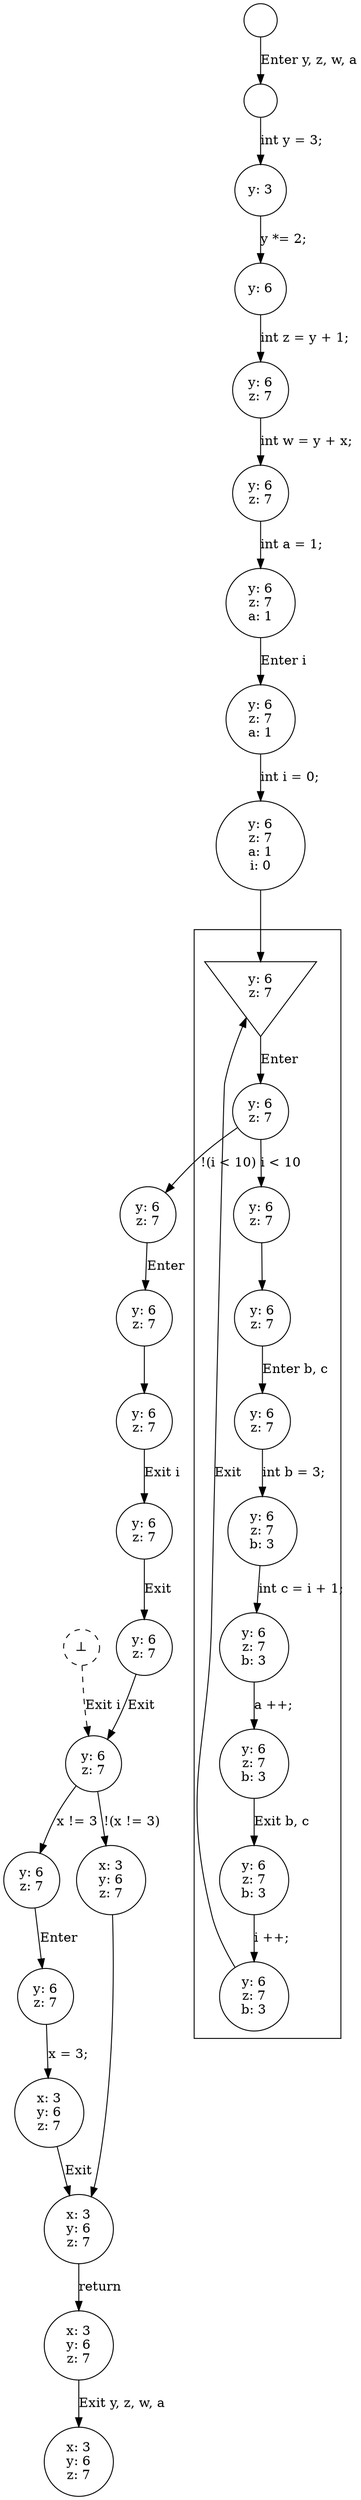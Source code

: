 digraph G {
  fontname="fixed";
  node [shape=circle, ];
  cp1 [label=<y: 6<br />z: 7<br />a: 1<br />i: 0>, ];
  cp2 [label=<y: 6<br />z: 7>, ];
  cp3 [label=<x: 3<br />y: 6<br />z: 7>, ];
  cp4 [label=<y: 6<br />z: 7<br />b: 3>, ];
  cp5 [label=<y: 6<br />z: 7<br />a: 1>, ];
  cp6 [label=<y: 6<br />z: 7>, ];
  cp7 [label=<y: 6<br />z: 7>, ];
  cp8 [label=<y: 6<br />z: 7<br />a: 1>, ];
  cp9 [label=<x: 3<br />y: 6<br />z: 7>, ];
  cp10 [label=<y: 6<br />z: 7>, ];
  cp11 [label=< >, ];
  cp12 [label=<y: 6<br />z: 7>, ];
  cp13 [label=<y: 6<br />z: 7<br />b: 3>, ];
  cp14 [label=<x: 3<br />y: 6<br />z: 7>, ];
  cp15 [label=<⊥>, style="dashed", ];
  cp16 [label=<x: 3<br />y: 6<br />z: 7>, ];
  cp17 [label=<y: 6<br />z: 7>, ];
  cp18 [label=< >, ];
  cp19 [label=<x: 3<br />y: 6<br />z: 7>, ];
  cp20 [label=<y: 6<br />z: 7<br />b: 3>, ];
  cp21 [label=<y: 6<br />z: 7>, ];
  cp22 [label=<y: 6<br />z: 7<br />b: 3>, ];
  cp23 [label=<y: 6>, ];
  cp24 [label=<y: 6<br />z: 7>, ];
  cp25 [label=<y: 3>, ];
  cp26 [label=<y: 6<br />z: 7>, ];
  cp27 [label=<y: 6<br />z: 7>, ];
  cp28 [label=<y: 6<br />z: 7>, ];
  cp29 [label=<y: 6<br />z: 7>, ];
  cp30 [label=<y: 6<br />z: 7>, shape=invtriangle, ];
  cp31 [label=<y: 6<br />z: 7<br />b: 3>, ];
  cp32 [label=<y: 6<br />z: 7>, ];
  cp33 [label=<y: 6<br />z: 7>, ];
  
  subgraph cluster_1 { cp31;cp30;cp29;cp28;cp24;cp22;cp21;cp20;cp13;cp4;
     };
  
  cp1 -> cp30 [label=< >, ];
  cp2 -> cp19 [label=<x = 3;>, ];
  cp3 -> cp16 [label=<return>, ];
  cp4 -> cp20 [label=<int c = i + 1;>, ];
  cp5 -> cp1 [label=<int i = 0;>, ];
  cp6 -> cp10 [label=<Exit >, ];
  cp7 -> cp26 [label=<Enter >, ];
  cp8 -> cp5 [label=<Enter i>, ];
  cp9 -> cp3 [label=< >, ];
  cp10 -> cp17 [label=<Exit >, ];
  cp11 -> cp25 [label=<int y = 3;>, ];
  cp12 -> cp2 [label=<Enter >, ];
  cp13 -> cp30 [constraint=false, label=<Exit >, ];
  cp15 -> cp17 [label=<Exit i>, style="dashed", ];
  cp16 -> cp14 [label=<Exit y, z, w, a>, ];
  cp17 -> cp12 [label=<x != 3>, ];
  cp17 -> cp9 [label=<!(x != 3)>, ];
  cp18 -> cp11 [label=<Enter y, z, w, a>, ];
  cp19 -> cp3 [label=<Exit >, ];
  cp20 -> cp31 [label=<a ++;>, ];
  cp21 -> cp4 [label=<int b = 3;>, ];
  cp22 -> cp13 [label=<i ++;>, ];
  cp23 -> cp33 [label=<int z = y + 1;>, ];
  cp24 -> cp28 [label=<i &lt; 10>, ];
  cp24 -> cp7 [label=<!(i &lt; 10)>, ];
  cp25 -> cp23 [label=<y *= 2;>, ];
  cp26 -> cp27 [label=< >, ];
  cp27 -> cp6 [label=<Exit i>, ];
  cp28 -> cp29 [label=< >, ];
  cp29 -> cp21 [label=<Enter b, c>, ];
  cp30 -> cp24 [label=<Enter >, ];
  cp31 -> cp22 [label=<Exit b, c>, ];
  cp32 -> cp8 [label=<int a = 1;>, ];
  cp33 -> cp32 [label=<int w = y + x;>, ];
  
  }
